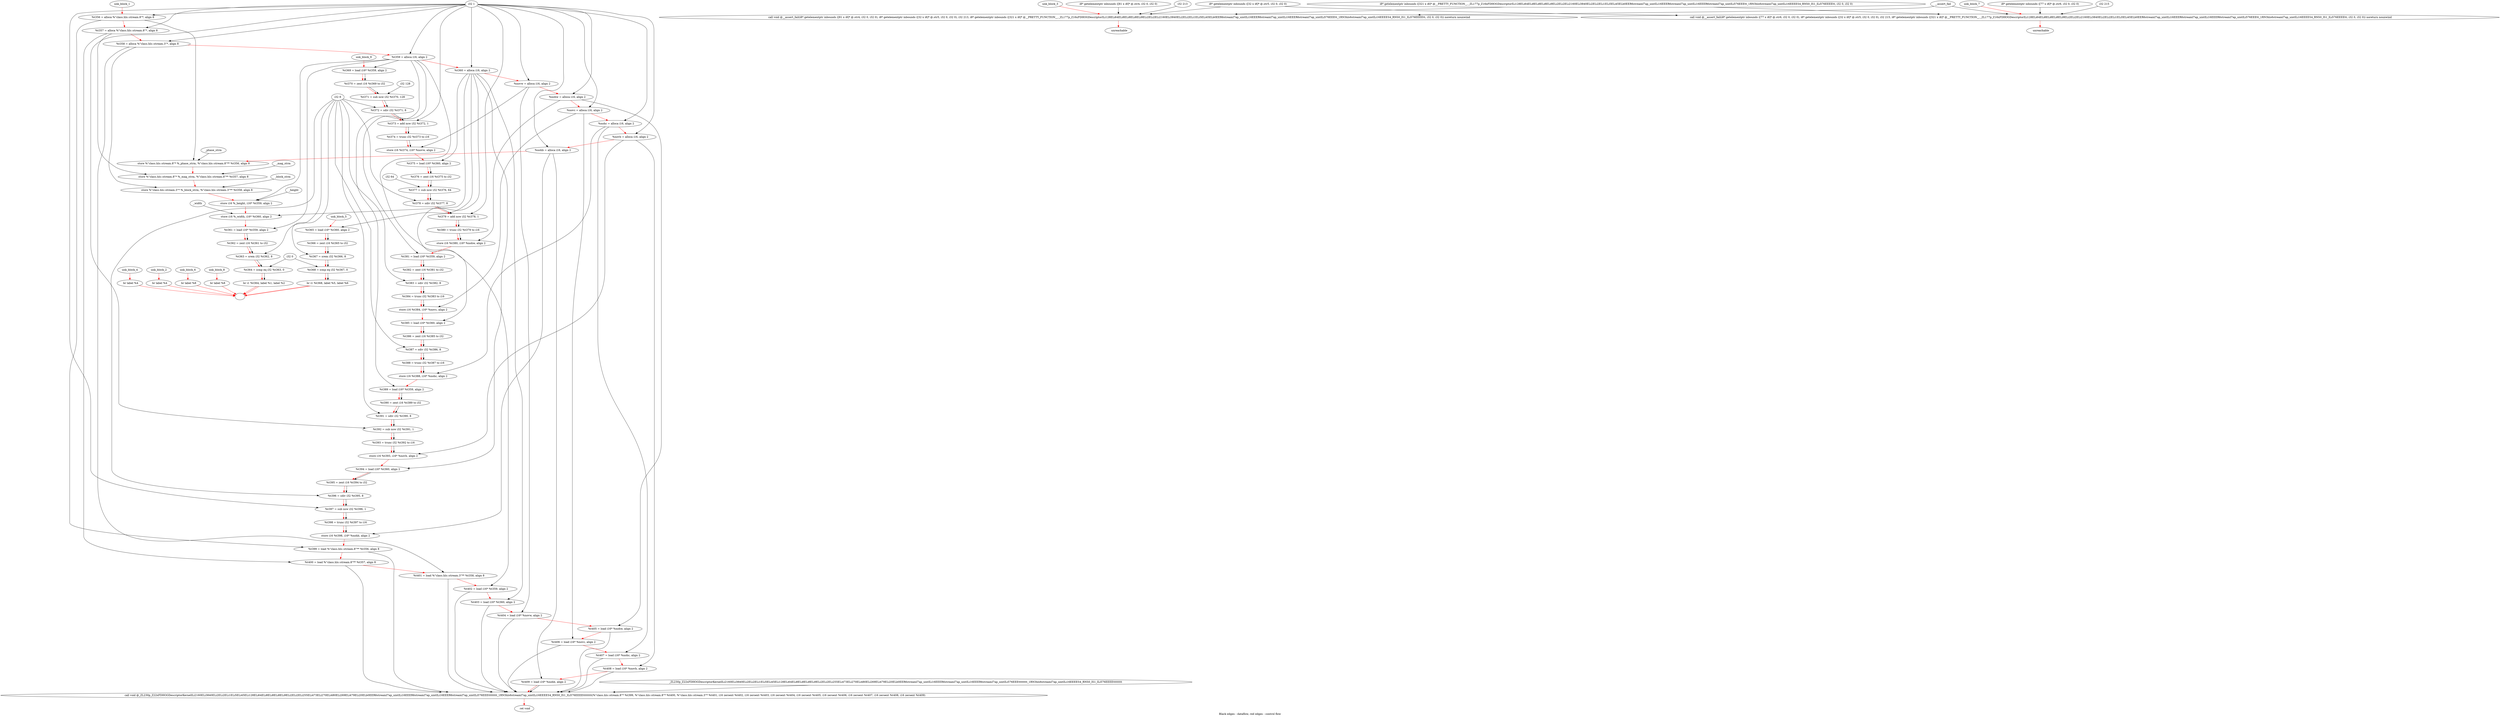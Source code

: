 digraph G {
compound=true
label="Black edges - dataflow, red edges - control flow"
"t356" [label="  %t356 = alloca %\"class.hls::stream.8\"*, align 8"]
"t357" [label="  %t357 = alloca %\"class.hls::stream.8\"*, align 8"]
"t358" [label="  %t358 = alloca %\"class.hls::stream.3\"*, align 8"]
"t359" [label="  %t359 = alloca i16, align 2"]
"t360" [label="  %t360 = alloca i16, align 2"]
"novw" [label="  %novw = alloca i16, align 2"]
"nohw" [label="  %nohw = alloca i16, align 2"]
"novc" [label="  %novc = alloca i16, align 2"]
"nohc" [label="  %nohc = alloca i16, align 2"]
"novb" [label="  %novb = alloca i16, align 2"]
"nohb" [label="  %nohb = alloca i16, align 2"]
"_1" [label="  store %\"class.hls::stream.8\"* %_phase_strm, %\"class.hls::stream.8\"** %t356, align 8"]
"_2" [label="  store %\"class.hls::stream.8\"* %_mag_strm, %\"class.hls::stream.8\"** %t357, align 8"]
"_3" [label="  store %\"class.hls::stream.3\"* %_block_strm, %\"class.hls::stream.3\"** %t358, align 8"]
"_4" [label="  store i16 %_height, i16* %t359, align 2"]
"_5" [label="  store i16 %_width, i16* %t360, align 2"]
"t361" [label="  %t361 = load i16* %t359, align 2"]
"t362" [label="  %t362 = zext i16 %t361 to i32"]
"t363" [label="  %t363 = srem i32 %t362, 8"]
"t364" [label="  %t364 = icmp eq i32 %t363, 0"]
"_6" [label="  br i1 %t364, label %1, label %2"]
"unk_block_1" -> "t356"[color=red]
"i32 1" -> "t356"
"t356" -> "t357"[color=red weight=2]
"i32 1" -> "t357"
"t357" -> "t358"[color=red weight=2]
"i32 1" -> "t358"
"t358" -> "t359"[color=red weight=2]
"i32 1" -> "t359"
"t359" -> "t360"[color=red weight=2]
"i32 1" -> "t360"
"t360" -> "novw"[color=red weight=2]
"i32 1" -> "novw"
"novw" -> "nohw"[color=red weight=2]
"i32 1" -> "nohw"
"nohw" -> "novc"[color=red weight=2]
"i32 1" -> "novc"
"novc" -> "nohc"[color=red weight=2]
"i32 1" -> "nohc"
"nohc" -> "novb"[color=red weight=2]
"i32 1" -> "novb"
"novb" -> "nohb"[color=red weight=2]
"i32 1" -> "nohb"
"nohb" -> "_1"[color=red weight=2]
"_phase_strm" -> "_1"
"t356" -> "_1"
"_1" -> "_2"[color=red weight=2]
"_mag_strm" -> "_2"
"t357" -> "_2"
"_2" -> "_3"[color=red weight=2]
"_block_strm" -> "_3"
"t358" -> "_3"
"_3" -> "_4"[color=red weight=2]
"_height" -> "_4"
"t359" -> "_4"
"_4" -> "_5"[color=red weight=2]
"_width" -> "_5"
"t360" -> "_5"
"_5" -> "t361"[color=red weight=2]
"t359" -> "t361"
"t361" -> "t362"[color=red weight=2]
"t361" -> "t362"
"t362" -> "t363"[color=red weight=2]
"t362" -> "t363"
"i32 8" -> "t363"
"t363" -> "t364"[color=red weight=2]
"t363" -> "t364"
"i32 0" -> "t364"
"t364" -> "_6"[color=red weight=2]
"t364" -> "_6"
"_6" -> ""[color=red]
"_6" -> ""[color=red]

"_7" [label="  br label %4"]
"unk_block_2" -> "_7"[color=red]
"_7" -> ""[color=red]

"_8" [label="  call void @__assert_fail(i8* getelementptr inbounds ([81 x i8]* @.str4, i32 0, i32 0), i8* getelementptr inbounds ([32 x i8]* @.str5, i32 0, i32 0), i32 213, i8* getelementptr inbounds ([321 x i8]* @__PRETTY_FUNCTION__._ZL177p_Z16xFDHOGDescriptorILi128ELi64ELi8ELi8ELi8ELi9ELi2ELi2ELi2160ELi3840ELi2ELi2ELi1ELi5ELi45ELb0EER6streamI7ap_uintILi16EEER6streamI7ap_uintILi16EEER6streamI7ap_uintILi576EEEtt_1RN3hls6streamI7ap_uintILi16EEEES4_RNS0_IS1_ILi576EEEEtt, i32 0, i32 0)) noreturn nounwind"]
"_9" [label="  unreachable"]
"unk_block_3" -> "_8"[color=red]
"i8* getelementptr inbounds ([81 x i8]* @.str4, i32 0, i32 0)" -> "_8"
"i8* getelementptr inbounds ([32 x i8]* @.str5, i32 0, i32 0)" -> "_8"
"i32 213" -> "_8"
"i8* getelementptr inbounds ([321 x i8]* @__PRETTY_FUNCTION__._ZL177p_Z16xFDHOGDescriptorILi128ELi64ELi8ELi8ELi8ELi9ELi2ELi2ELi2160ELi3840ELi2ELi2ELi1ELi5ELi45ELb0EER6streamI7ap_uintILi16EEER6streamI7ap_uintILi16EEER6streamI7ap_uintILi576EEEtt_1RN3hls6streamI7ap_uintILi16EEEES4_RNS0_IS1_ILi576EEEEtt, i32 0, i32 0)" -> "_8"
"__assert_fail" -> "_8"
"_8" -> "_9"[color=red weight=2]

"_10" [label="  br label %4"]
"unk_block_4" -> "_10"[color=red]
"_10" -> ""[color=red]

"t365" [label="  %t365 = load i16* %t360, align 2"]
"t366" [label="  %t366 = zext i16 %t365 to i32"]
"t367" [label="  %t367 = srem i32 %t366, 8"]
"t368" [label="  %t368 = icmp eq i32 %t367, 0"]
"_11" [label="  br i1 %t368, label %5, label %6"]
"unk_block_5" -> "t365"[color=red]
"t360" -> "t365"
"t365" -> "t366"[color=red weight=2]
"t365" -> "t366"
"t366" -> "t367"[color=red weight=2]
"t366" -> "t367"
"i32 8" -> "t367"
"t367" -> "t368"[color=red weight=2]
"t367" -> "t368"
"i32 0" -> "t368"
"t368" -> "_11"[color=red weight=2]
"t368" -> "_11"
"_11" -> ""[color=red]
"_11" -> ""[color=red]

"_12" [label="  br label %8"]
"unk_block_6" -> "_12"[color=red]
"_12" -> ""[color=red]

"_13" [label="  call void @__assert_fail(i8* getelementptr inbounds ([77 x i8]* @.str6, i32 0, i32 0), i8* getelementptr inbounds ([32 x i8]* @.str5, i32 0, i32 0), i32 215, i8* getelementptr inbounds ([321 x i8]* @__PRETTY_FUNCTION__._ZL177p_Z16xFDHOGDescriptorILi128ELi64ELi8ELi8ELi8ELi9ELi2ELi2ELi2160ELi3840ELi2ELi2ELi1ELi5ELi45ELb0EER6streamI7ap_uintILi16EEER6streamI7ap_uintILi16EEER6streamI7ap_uintILi576EEEtt_1RN3hls6streamI7ap_uintILi16EEEES4_RNS0_IS1_ILi576EEEEtt, i32 0, i32 0)) noreturn nounwind"]
"_14" [label="  unreachable"]
"unk_block_7" -> "_13"[color=red]
"i8* getelementptr inbounds ([77 x i8]* @.str6, i32 0, i32 0)" -> "_13"
"i8* getelementptr inbounds ([32 x i8]* @.str5, i32 0, i32 0)" -> "_13"
"i32 215" -> "_13"
"i8* getelementptr inbounds ([321 x i8]* @__PRETTY_FUNCTION__._ZL177p_Z16xFDHOGDescriptorILi128ELi64ELi8ELi8ELi8ELi9ELi2ELi2ELi2160ELi3840ELi2ELi2ELi1ELi5ELi45ELb0EER6streamI7ap_uintILi16EEER6streamI7ap_uintILi16EEER6streamI7ap_uintILi576EEEtt_1RN3hls6streamI7ap_uintILi16EEEES4_RNS0_IS1_ILi576EEEEtt, i32 0, i32 0)" -> "_13"
"__assert_fail" -> "_13"
"_13" -> "_14"[color=red weight=2]

"_15" [label="  br label %8"]
"unk_block_8" -> "_15"[color=red]
"_15" -> ""[color=red]

"t369" [label="  %t369 = load i16* %t359, align 2"]
"t370" [label="  %t370 = zext i16 %t369 to i32"]
"t371" [label="  %t371 = sub nsw i32 %t370, 128"]
"t372" [label="  %t372 = sdiv i32 %t371, 8"]
"t373" [label="  %t373 = add nsw i32 %t372, 1"]
"t374" [label="  %t374 = trunc i32 %t373 to i16"]
"_16" [label="  store i16 %t374, i16* %novw, align 2"]
"t375" [label="  %t375 = load i16* %t360, align 2"]
"t376" [label="  %t376 = zext i16 %t375 to i32"]
"t377" [label="  %t377 = sub nsw i32 %t376, 64"]
"t378" [label="  %t378 = sdiv i32 %t377, 8"]
"t379" [label="  %t379 = add nsw i32 %t378, 1"]
"t380" [label="  %t380 = trunc i32 %t379 to i16"]
"_17" [label="  store i16 %t380, i16* %nohw, align 2"]
"t381" [label="  %t381 = load i16* %t359, align 2"]
"t382" [label="  %t382 = zext i16 %t381 to i32"]
"t383" [label="  %t383 = sdiv i32 %t382, 8"]
"t384" [label="  %t384 = trunc i32 %t383 to i16"]
"_18" [label="  store i16 %t384, i16* %novc, align 2"]
"t385" [label="  %t385 = load i16* %t360, align 2"]
"t386" [label="  %t386 = zext i16 %t385 to i32"]
"t387" [label="  %t387 = sdiv i32 %t386, 8"]
"t388" [label="  %t388 = trunc i32 %t387 to i16"]
"_19" [label="  store i16 %t388, i16* %nohc, align 2"]
"t389" [label="  %t389 = load i16* %t359, align 2"]
"t390" [label="  %t390 = zext i16 %t389 to i32"]
"t391" [label="  %t391 = sdiv i32 %t390, 8"]
"t392" [label="  %t392 = sub nsw i32 %t391, 1"]
"t393" [label="  %t393 = trunc i32 %t392 to i16"]
"_20" [label="  store i16 %t393, i16* %novb, align 2"]
"t394" [label="  %t394 = load i16* %t360, align 2"]
"t395" [label="  %t395 = zext i16 %t394 to i32"]
"t396" [label="  %t396 = sdiv i32 %t395, 8"]
"t397" [label="  %t397 = sub nsw i32 %t396, 1"]
"t398" [label="  %t398 = trunc i32 %t397 to i16"]
"_21" [label="  store i16 %t398, i16* %nohb, align 2"]
"t399" [label="  %t399 = load %\"class.hls::stream.8\"** %t356, align 8"]
"t400" [label="  %t400 = load %\"class.hls::stream.8\"** %t357, align 8"]
"t401" [label="  %t401 = load %\"class.hls::stream.3\"** %t358, align 8"]
"t402" [label="  %t402 = load i16* %t359, align 2"]
"t403" [label="  %t403 = load i16* %t360, align 2"]
"t404" [label="  %t404 = load i16* %novw, align 2"]
"t405" [label="  %t405 = load i16* %nohw, align 2"]
"t406" [label="  %t406 = load i16* %novc, align 2"]
"t407" [label="  %t407 = load i16* %nohc, align 2"]
"t408" [label="  %t408 = load i16* %novb, align 2"]
"t409" [label="  %t409 = load i16* %nohb, align 2"]
"_22" [label="  call void @_ZL230p_Z22xFDHOGDescriptorKernelILi2160ELi3840ELi2ELi2ELi1ELi5ELi45ELi128ELi64ELi8ELi8ELi8ELi9ELi2ELi2ELi255ELi473ELi270ELi480ELi269ELi479ELi20ELb0EER6streamI7ap_uintILi16EEER6streamI7ap_uintILi16EEER6streamI7ap_uintILi576EEEtttttttt_1RN3hls6streamI7ap_uintILi16EEEES4_RNS0_IS1_ILi576EEEEtttttttt(%\"class.hls::stream.8\"* %t399, %\"class.hls::stream.8\"* %t400, %\"class.hls::stream.3\"* %t401, i16 zeroext %t402, i16 zeroext %t403, i16 zeroext %t404, i16 zeroext %t405, i16 zeroext %t406, i16 zeroext %t407, i16 zeroext %t408, i16 zeroext %t409)"]
"_23" [label="  ret void"]
"unk_block_9" -> "t369"[color=red]
"t359" -> "t369"
"t369" -> "t370"[color=red weight=2]
"t369" -> "t370"
"t370" -> "t371"[color=red weight=2]
"t370" -> "t371"
"i32 128" -> "t371"
"t371" -> "t372"[color=red weight=2]
"t371" -> "t372"
"i32 8" -> "t372"
"t372" -> "t373"[color=red weight=2]
"t372" -> "t373"
"i32 1" -> "t373"
"t373" -> "t374"[color=red weight=2]
"t373" -> "t374"
"t374" -> "_16"[color=red weight=2]
"t374" -> "_16"
"novw" -> "_16"
"_16" -> "t375"[color=red weight=2]
"t360" -> "t375"
"t375" -> "t376"[color=red weight=2]
"t375" -> "t376"
"t376" -> "t377"[color=red weight=2]
"t376" -> "t377"
"i32 64" -> "t377"
"t377" -> "t378"[color=red weight=2]
"t377" -> "t378"
"i32 8" -> "t378"
"t378" -> "t379"[color=red weight=2]
"t378" -> "t379"
"i32 1" -> "t379"
"t379" -> "t380"[color=red weight=2]
"t379" -> "t380"
"t380" -> "_17"[color=red weight=2]
"t380" -> "_17"
"nohw" -> "_17"
"_17" -> "t381"[color=red weight=2]
"t359" -> "t381"
"t381" -> "t382"[color=red weight=2]
"t381" -> "t382"
"t382" -> "t383"[color=red weight=2]
"t382" -> "t383"
"i32 8" -> "t383"
"t383" -> "t384"[color=red weight=2]
"t383" -> "t384"
"t384" -> "_18"[color=red weight=2]
"t384" -> "_18"
"novc" -> "_18"
"_18" -> "t385"[color=red weight=2]
"t360" -> "t385"
"t385" -> "t386"[color=red weight=2]
"t385" -> "t386"
"t386" -> "t387"[color=red weight=2]
"t386" -> "t387"
"i32 8" -> "t387"
"t387" -> "t388"[color=red weight=2]
"t387" -> "t388"
"t388" -> "_19"[color=red weight=2]
"t388" -> "_19"
"nohc" -> "_19"
"_19" -> "t389"[color=red weight=2]
"t359" -> "t389"
"t389" -> "t390"[color=red weight=2]
"t389" -> "t390"
"t390" -> "t391"[color=red weight=2]
"t390" -> "t391"
"i32 8" -> "t391"
"t391" -> "t392"[color=red weight=2]
"t391" -> "t392"
"i32 1" -> "t392"
"t392" -> "t393"[color=red weight=2]
"t392" -> "t393"
"t393" -> "_20"[color=red weight=2]
"t393" -> "_20"
"novb" -> "_20"
"_20" -> "t394"[color=red weight=2]
"t360" -> "t394"
"t394" -> "t395"[color=red weight=2]
"t394" -> "t395"
"t395" -> "t396"[color=red weight=2]
"t395" -> "t396"
"i32 8" -> "t396"
"t396" -> "t397"[color=red weight=2]
"t396" -> "t397"
"i32 1" -> "t397"
"t397" -> "t398"[color=red weight=2]
"t397" -> "t398"
"t398" -> "_21"[color=red weight=2]
"t398" -> "_21"
"nohb" -> "_21"
"_21" -> "t399"[color=red weight=2]
"t356" -> "t399"
"t399" -> "t400"[color=red weight=2]
"t357" -> "t400"
"t400" -> "t401"[color=red weight=2]
"t358" -> "t401"
"t401" -> "t402"[color=red weight=2]
"t359" -> "t402"
"t402" -> "t403"[color=red weight=2]
"t360" -> "t403"
"t403" -> "t404"[color=red weight=2]
"novw" -> "t404"
"t404" -> "t405"[color=red weight=2]
"nohw" -> "t405"
"t405" -> "t406"[color=red weight=2]
"novc" -> "t406"
"t406" -> "t407"[color=red weight=2]
"nohc" -> "t407"
"t407" -> "t408"[color=red weight=2]
"novb" -> "t408"
"t408" -> "t409"[color=red weight=2]
"nohb" -> "t409"
"t409" -> "_22"[color=red weight=2]
"t399" -> "_22"
"t400" -> "_22"
"t401" -> "_22"
"t402" -> "_22"
"t403" -> "_22"
"t404" -> "_22"
"t405" -> "_22"
"t406" -> "_22"
"t407" -> "_22"
"t408" -> "_22"
"t409" -> "_22"
"_ZL230p_Z22xFDHOGDescriptorKernelILi2160ELi3840ELi2ELi2ELi1ELi5ELi45ELi128ELi64ELi8ELi8ELi8ELi9ELi2ELi2ELi255ELi473ELi270ELi480ELi269ELi479ELi20ELb0EER6streamI7ap_uintILi16EEER6streamI7ap_uintILi16EEER6streamI7ap_uintILi576EEEtttttttt_1RN3hls6streamI7ap_uintILi16EEEES4_RNS0_IS1_ILi576EEEEtttttttt" -> "_22"
"_22" -> "_23"[color=red weight=2]

}
